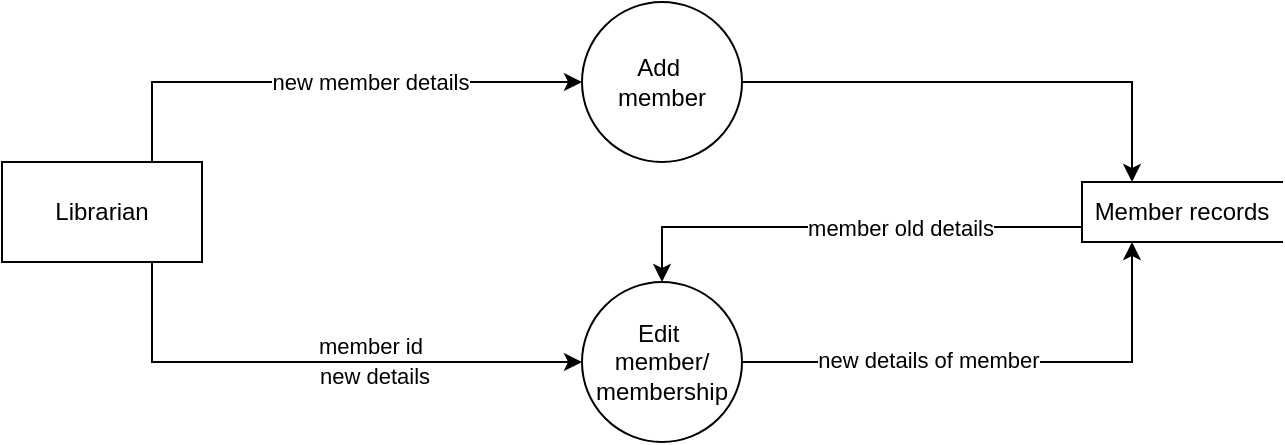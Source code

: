 <mxfile version="24.6.4" type="device">
  <diagram name="Page-1" id="BPlnh9W2TdtmaW7FqwBL">
    <mxGraphModel dx="862" dy="546" grid="1" gridSize="10" guides="1" tooltips="1" connect="1" arrows="1" fold="1" page="1" pageScale="1" pageWidth="827" pageHeight="1169" math="0" shadow="0">
      <root>
        <mxCell id="0" />
        <mxCell id="1" parent="0" />
        <mxCell id="UVLS8qO6oxnrfLZlEGfA-4" style="edgeStyle=orthogonalEdgeStyle;rounded=0;orthogonalLoop=1;jettySize=auto;html=1;exitX=0.75;exitY=0;exitDx=0;exitDy=0;entryX=0;entryY=0.5;entryDx=0;entryDy=0;" parent="1" source="UVLS8qO6oxnrfLZlEGfA-1" target="UVLS8qO6oxnrfLZlEGfA-2" edge="1">
          <mxGeometry relative="1" as="geometry" />
        </mxCell>
        <mxCell id="UVLS8qO6oxnrfLZlEGfA-7" value="new member details" style="edgeLabel;html=1;align=center;verticalAlign=middle;resizable=0;points=[];" parent="UVLS8qO6oxnrfLZlEGfA-4" vertex="1" connectable="0">
          <mxGeometry x="0.167" y="-2" relative="1" as="geometry">
            <mxPoint y="-2" as="offset" />
          </mxGeometry>
        </mxCell>
        <mxCell id="UVLS8qO6oxnrfLZlEGfA-6" style="edgeStyle=orthogonalEdgeStyle;rounded=0;orthogonalLoop=1;jettySize=auto;html=1;exitX=0.75;exitY=1;exitDx=0;exitDy=0;entryX=0;entryY=0.5;entryDx=0;entryDy=0;" parent="1" source="UVLS8qO6oxnrfLZlEGfA-1" target="UVLS8qO6oxnrfLZlEGfA-3" edge="1">
          <mxGeometry relative="1" as="geometry" />
        </mxCell>
        <mxCell id="UVLS8qO6oxnrfLZlEGfA-15" value="member id" style="edgeLabel;html=1;align=center;verticalAlign=middle;resizable=0;points=[];" parent="UVLS8qO6oxnrfLZlEGfA-6" vertex="1" connectable="0">
          <mxGeometry x="0.198" y="-1" relative="1" as="geometry">
            <mxPoint y="-9" as="offset" />
          </mxGeometry>
        </mxCell>
        <mxCell id="UVLS8qO6oxnrfLZlEGfA-16" value="new details" style="edgeLabel;html=1;align=center;verticalAlign=middle;resizable=0;points=[];" parent="UVLS8qO6oxnrfLZlEGfA-6" vertex="1" connectable="0">
          <mxGeometry x="0.213" relative="1" as="geometry">
            <mxPoint y="7" as="offset" />
          </mxGeometry>
        </mxCell>
        <mxCell id="UVLS8qO6oxnrfLZlEGfA-1" value="Librarian" style="html=1;dashed=0;whiteSpace=wrap;" parent="1" vertex="1">
          <mxGeometry x="60" y="230" width="100" height="50" as="geometry" />
        </mxCell>
        <mxCell id="UVLS8qO6oxnrfLZlEGfA-9" style="edgeStyle=orthogonalEdgeStyle;rounded=0;orthogonalLoop=1;jettySize=auto;html=1;exitX=1;exitY=0.5;exitDx=0;exitDy=0;entryX=0.25;entryY=0;entryDx=0;entryDy=0;" parent="1" source="UVLS8qO6oxnrfLZlEGfA-2" target="UVLS8qO6oxnrfLZlEGfA-8" edge="1">
          <mxGeometry relative="1" as="geometry" />
        </mxCell>
        <mxCell id="UVLS8qO6oxnrfLZlEGfA-2" value="Add&amp;nbsp;&lt;div&gt;member&lt;/div&gt;" style="shape=ellipse;html=1;dashed=0;whiteSpace=wrap;aspect=fixed;perimeter=ellipsePerimeter;" parent="1" vertex="1">
          <mxGeometry x="350" y="150" width="80" height="80" as="geometry" />
        </mxCell>
        <mxCell id="UVLS8qO6oxnrfLZlEGfA-12" style="edgeStyle=orthogonalEdgeStyle;rounded=0;orthogonalLoop=1;jettySize=auto;html=1;exitX=1;exitY=0.5;exitDx=0;exitDy=0;entryX=0.25;entryY=1;entryDx=0;entryDy=0;" parent="1" source="UVLS8qO6oxnrfLZlEGfA-3" target="UVLS8qO6oxnrfLZlEGfA-8" edge="1">
          <mxGeometry relative="1" as="geometry" />
        </mxCell>
        <mxCell id="UVLS8qO6oxnrfLZlEGfA-18" value="new details of member" style="edgeLabel;html=1;align=center;verticalAlign=middle;resizable=0;points=[];" parent="UVLS8qO6oxnrfLZlEGfA-12" vertex="1" connectable="0">
          <mxGeometry x="-0.437" y="1" relative="1" as="geometry">
            <mxPoint x="21" as="offset" />
          </mxGeometry>
        </mxCell>
        <mxCell id="UVLS8qO6oxnrfLZlEGfA-3" value="Edit&amp;nbsp;&lt;div&gt;member/&lt;/div&gt;&lt;div&gt;membership&lt;/div&gt;" style="shape=ellipse;html=1;dashed=0;whiteSpace=wrap;aspect=fixed;perimeter=ellipsePerimeter;" parent="1" vertex="1">
          <mxGeometry x="350" y="290" width="80" height="80" as="geometry" />
        </mxCell>
        <mxCell id="UVLS8qO6oxnrfLZlEGfA-11" style="edgeStyle=orthogonalEdgeStyle;rounded=0;orthogonalLoop=1;jettySize=auto;html=1;exitX=0;exitY=0.75;exitDx=0;exitDy=0;entryX=0.5;entryY=0;entryDx=0;entryDy=0;" parent="1" source="UVLS8qO6oxnrfLZlEGfA-8" target="UVLS8qO6oxnrfLZlEGfA-3" edge="1">
          <mxGeometry relative="1" as="geometry" />
        </mxCell>
        <mxCell id="UVLS8qO6oxnrfLZlEGfA-17" value="member old details" style="edgeLabel;html=1;align=center;verticalAlign=middle;resizable=0;points=[];" parent="UVLS8qO6oxnrfLZlEGfA-11" vertex="1" connectable="0">
          <mxGeometry x="-0.232" y="3" relative="1" as="geometry">
            <mxPoint y="-3" as="offset" />
          </mxGeometry>
        </mxCell>
        <mxCell id="UVLS8qO6oxnrfLZlEGfA-8" value="Member records" style="html=1;dashed=0;whiteSpace=wrap;shape=partialRectangle;right=0;" parent="1" vertex="1">
          <mxGeometry x="600" y="240" width="100" height="30" as="geometry" />
        </mxCell>
      </root>
    </mxGraphModel>
  </diagram>
</mxfile>
